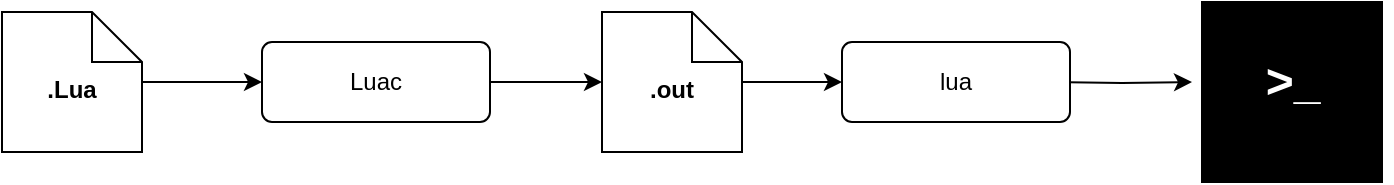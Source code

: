 <mxfile version="21.0.8" type="github">
  <diagram name="第 1 页" id="CwK50u4rfhOB_0AP2S2_">
    <mxGraphModel dx="1377" dy="796" grid="1" gridSize="10" guides="1" tooltips="1" connect="1" arrows="1" fold="1" page="1" pageScale="1" pageWidth="827" pageHeight="1169" math="0" shadow="0">
      <root>
        <mxCell id="0" />
        <mxCell id="1" parent="0" />
        <mxCell id="hd5zKVOto32QuVnT4AR--7" value="" style="edgeStyle=orthogonalEdgeStyle;rounded=0;orthogonalLoop=1;jettySize=auto;html=1;" edge="1" parent="1" source="hd5zKVOto32QuVnT4AR--1">
          <mxGeometry relative="1" as="geometry">
            <mxPoint x="200" y="365" as="targetPoint" />
          </mxGeometry>
        </mxCell>
        <mxCell id="hd5zKVOto32QuVnT4AR--1" value="&lt;div style=&quot;&quot;&gt;&lt;b style=&quot;background-color: initial;&quot;&gt;.Lua&lt;/b&gt;&lt;/div&gt;" style="shape=note2;boundedLbl=1;whiteSpace=wrap;html=1;size=25;verticalAlign=top;align=center;" vertex="1" parent="1">
          <mxGeometry x="70" y="330" width="70" height="70" as="geometry" />
        </mxCell>
        <mxCell id="hd5zKVOto32QuVnT4AR--10" value="" style="fontStyle=0;labelPosition=right;verticalLabelPosition=middle;align=left;verticalAlign=middle;spacingLeft=2;html=1;points=[[0,0.5],[1,0.5]];fillColor=strokeColor;" vertex="1" parent="1">
          <mxGeometry x="670" y="325" width="90" height="90" as="geometry" />
        </mxCell>
        <mxCell id="hd5zKVOto32QuVnT4AR--11" value="&lt;font color=&quot;#ffffff&quot;&gt;&amp;gt;_&lt;/font&gt;" style="text;html=1;fontSize=24;fontStyle=1;verticalAlign=middle;align=center;" vertex="1" parent="1">
          <mxGeometry x="665" y="345" width="100" height="40" as="geometry" />
        </mxCell>
        <mxCell id="hd5zKVOto32QuVnT4AR--12" value="" style="edgeStyle=orthogonalEdgeStyle;rounded=0;orthogonalLoop=1;jettySize=auto;html=1;" edge="1" parent="1" target="hd5zKVOto32QuVnT4AR--11">
          <mxGeometry relative="1" as="geometry">
            <mxPoint x="594" y="365" as="sourcePoint" />
          </mxGeometry>
        </mxCell>
        <mxCell id="hd5zKVOto32QuVnT4AR--16" value="" style="edgeStyle=orthogonalEdgeStyle;rounded=0;orthogonalLoop=1;jettySize=auto;html=1;" edge="1" parent="1" source="hd5zKVOto32QuVnT4AR--13" target="hd5zKVOto32QuVnT4AR--14">
          <mxGeometry relative="1" as="geometry" />
        </mxCell>
        <mxCell id="hd5zKVOto32QuVnT4AR--13" value="&lt;p style=&quot;line-height: 30%;&quot;&gt;Luac&lt;/p&gt;" style="html=1;align=center;verticalAlign=top;rounded=1;absoluteArcSize=1;arcSize=10;dashed=0;whiteSpace=wrap;" vertex="1" parent="1">
          <mxGeometry x="200" y="345" width="114" height="40" as="geometry" />
        </mxCell>
        <mxCell id="hd5zKVOto32QuVnT4AR--17" value="" style="edgeStyle=orthogonalEdgeStyle;rounded=0;orthogonalLoop=1;jettySize=auto;html=1;" edge="1" parent="1" source="hd5zKVOto32QuVnT4AR--14" target="hd5zKVOto32QuVnT4AR--15">
          <mxGeometry relative="1" as="geometry" />
        </mxCell>
        <mxCell id="hd5zKVOto32QuVnT4AR--14" value="&lt;div style=&quot;&quot;&gt;&lt;b style=&quot;background-color: initial;&quot;&gt;.out&lt;/b&gt;&lt;/div&gt;" style="shape=note2;boundedLbl=1;whiteSpace=wrap;html=1;size=25;verticalAlign=top;align=center;" vertex="1" parent="1">
          <mxGeometry x="370" y="330" width="70" height="70" as="geometry" />
        </mxCell>
        <mxCell id="hd5zKVOto32QuVnT4AR--15" value="&lt;p style=&quot;line-height: 30%;&quot;&gt;lua&lt;/p&gt;" style="html=1;align=center;verticalAlign=top;rounded=1;absoluteArcSize=1;arcSize=10;dashed=0;whiteSpace=wrap;" vertex="1" parent="1">
          <mxGeometry x="490" y="345" width="114" height="40" as="geometry" />
        </mxCell>
      </root>
    </mxGraphModel>
  </diagram>
</mxfile>
